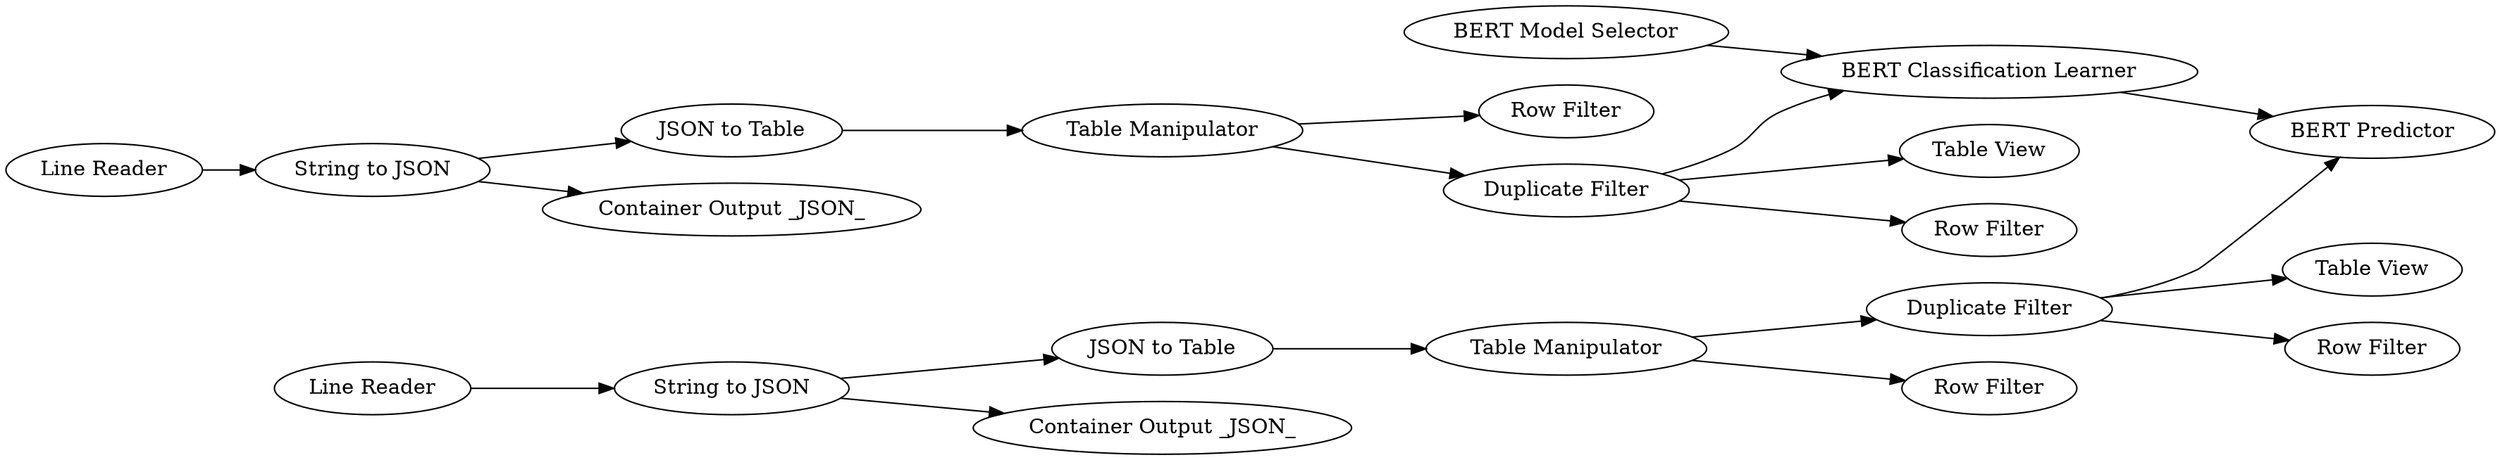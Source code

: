 digraph {
	"-8175496565970670642_20" [label="Duplicate Filter"]
	"-8175496565970670642_7" [label="JSON to Table"]
	"-8175496565970670642_13" [label="Table View"]
	"-8175496565970670642_17" [label="Line Reader"]
	"-8175496565970670642_4" [label="Line Reader"]
	"-8175496565970670642_12" [label="Table View"]
	"-8175496565970670642_3" [label="BERT Predictor"]
	"-8175496565970670642_19" [label="String to JSON"]
	"-8175496565970670642_15" [label="Table Manipulator"]
	"-8175496565970670642_6" [label="Container Output _JSON_"]
	"-8175496565970670642_18" [label="Row Filter"]
	"-8175496565970670642_10" [label="Row Filter"]
	"-8175496565970670642_14" [label="JSON to Table"]
	"-8175496565970670642_2" [label="BERT Model Selector"]
	"-8175496565970670642_9" [label="Row Filter"]
	"-8175496565970670642_16" [label="Row Filter"]
	"-8175496565970670642_8" [label="Table Manipulator"]
	"-8175496565970670642_5" [label="String to JSON"]
	"-8175496565970670642_11" [label="Duplicate Filter"]
	"-8175496565970670642_21" [label="Container Output _JSON_"]
	"-8175496565970670642_1" [label="BERT Classification Learner"]
	"-8175496565970670642_15" -> "-8175496565970670642_16"
	"-8175496565970670642_11" -> "-8175496565970670642_1"
	"-8175496565970670642_5" -> "-8175496565970670642_7"
	"-8175496565970670642_14" -> "-8175496565970670642_15"
	"-8175496565970670642_8" -> "-8175496565970670642_9"
	"-8175496565970670642_7" -> "-8175496565970670642_8"
	"-8175496565970670642_5" -> "-8175496565970670642_6"
	"-8175496565970670642_11" -> "-8175496565970670642_10"
	"-8175496565970670642_4" -> "-8175496565970670642_5"
	"-8175496565970670642_2" -> "-8175496565970670642_1"
	"-8175496565970670642_20" -> "-8175496565970670642_13"
	"-8175496565970670642_1" -> "-8175496565970670642_3"
	"-8175496565970670642_19" -> "-8175496565970670642_21"
	"-8175496565970670642_11" -> "-8175496565970670642_12"
	"-8175496565970670642_8" -> "-8175496565970670642_11"
	"-8175496565970670642_15" -> "-8175496565970670642_20"
	"-8175496565970670642_17" -> "-8175496565970670642_19"
	"-8175496565970670642_20" -> "-8175496565970670642_3"
	"-8175496565970670642_19" -> "-8175496565970670642_14"
	"-8175496565970670642_20" -> "-8175496565970670642_18"
	rankdir=LR
}
